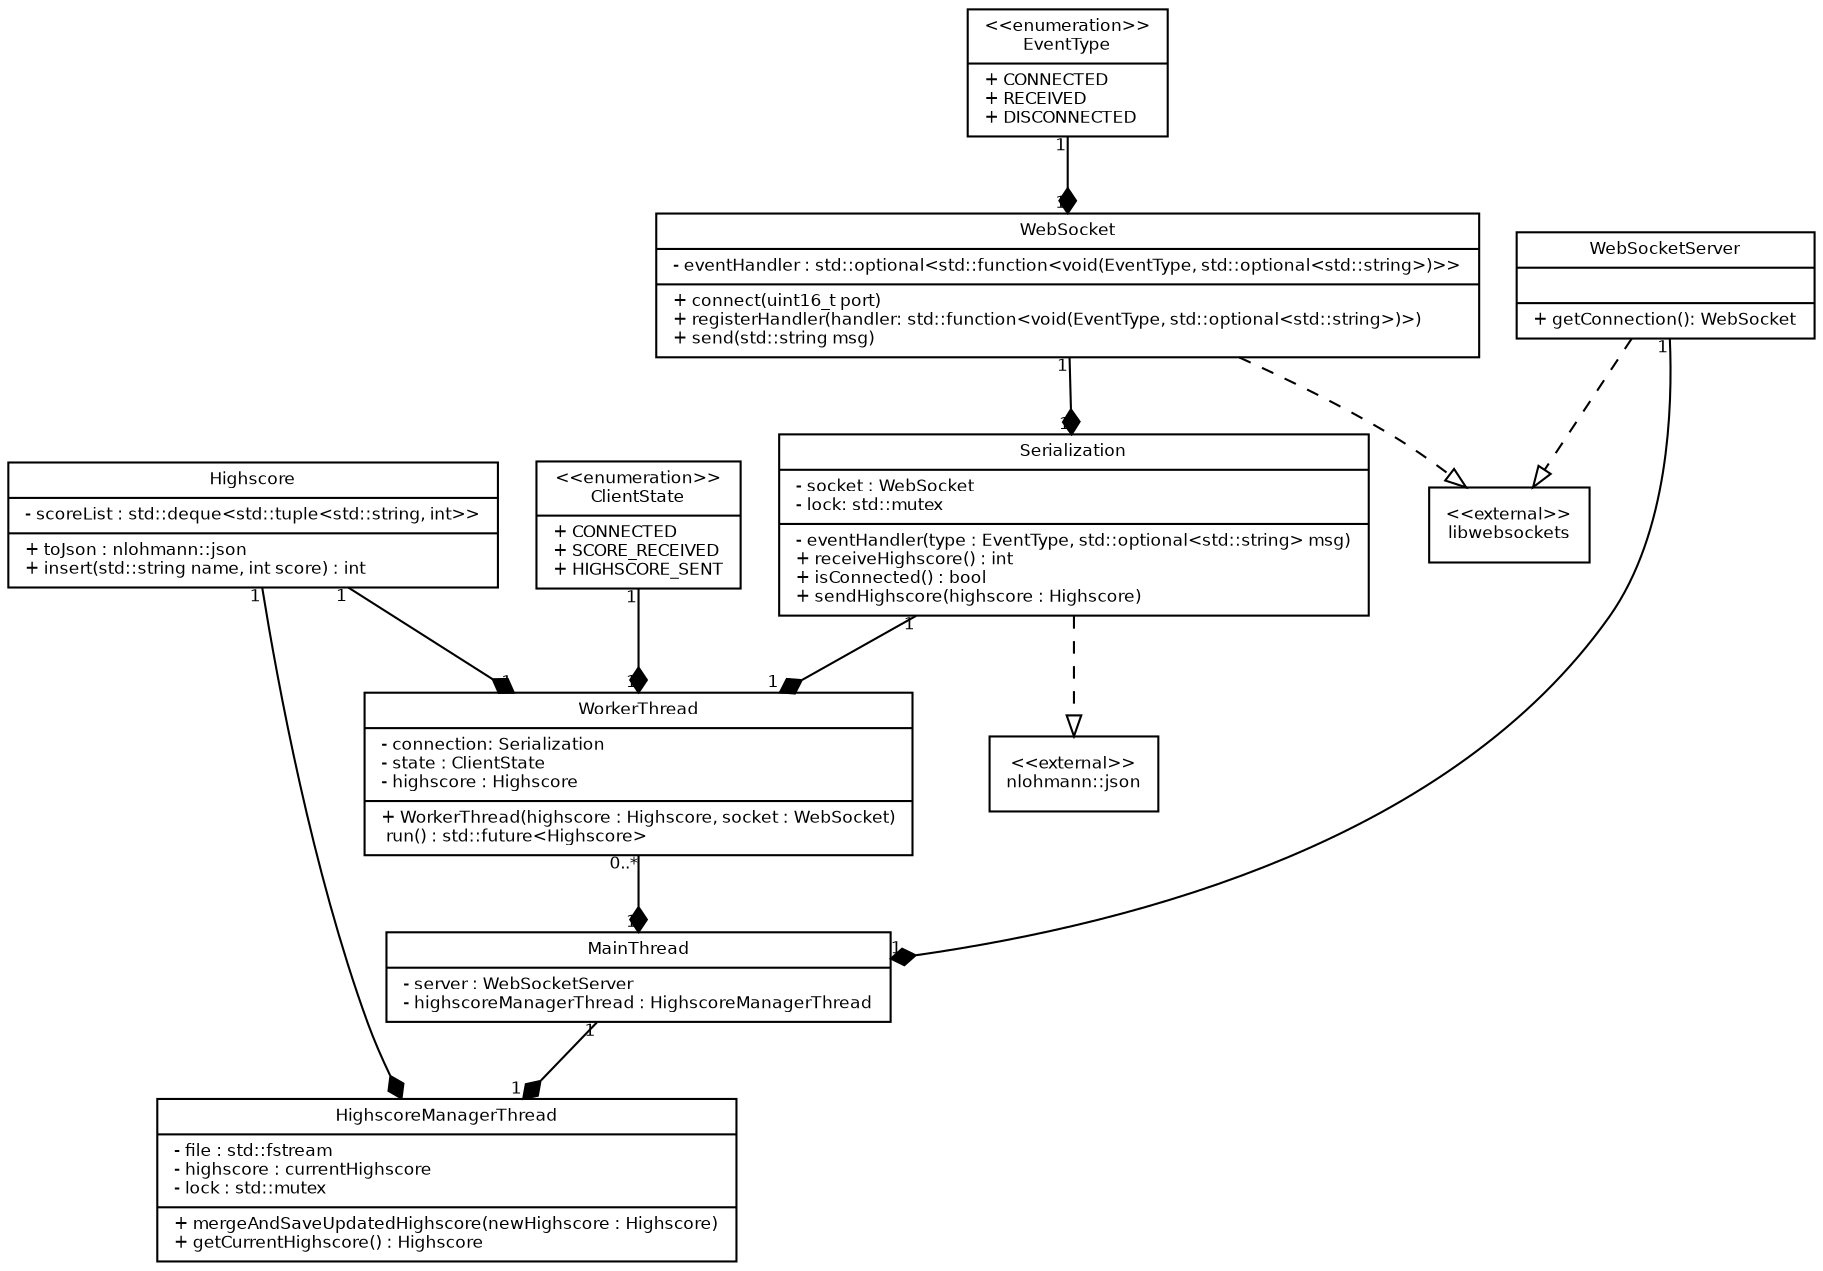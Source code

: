 digraph G {
    fontname = "Bitstream Vera Sans"
    fontsize = 8

    node [
        fontname = "Bitstream Vera Sans"
        fontsize = 8
        shape = "record"
    ]

    edge [
        fontname = "Bitstream Vera Sans"
        fontsize = 8
    ]

    MainThread [
        label = "{MainThread|- server : WebSocketServer\l- highscoreManagerThread : HighscoreManagerThread\l}"
    ]

    WorkerThread [
        label = "{WorkerThread|- connection: Serialization\l- state : ClientState\l- highscore : Highscore\l|+ WorkerThread(highscore : Highscore, socket : WebSocket)\l run() : std::future\<Highscore\>\l}"
    ]

    ClientState [
        label = "{\<\<enumeration\>\>\nClientState|+ CONNECTED\l+ SCORE_RECEIVED\l+ HIGHSCORE_SENT\l}"
    ]

    WebSocketServer [
        label = "{WebSocketServer||+ getConnection(): WebSocket\l}"
    ]

    WebSocket [
        label = "{WebSocket|- eventHandler : std::optional\<std::function\<void(EventType, std::optional\<std::string\>)\>\>|+ connect(uint16_t port)\l+ registerHandler(handler: std::function\<void(EventType, std::optional\<std::string\>)\>)\l+ send(std::string msg)\l}"
    ]

    EventType [
        label = "{\<\<enumeration\>\>\nEventType|+ CONNECTED\l+ RECEIVED\l+ DISCONNECTED\l}"
    ]

    Serialization [
        label = "{Serialization|- socket : WebSocket\l- lock: std::mutex\l|- eventHandler(type : EventType, std::optional\<std::string\> msg)\l+ receiveHighscore() : int\l+ isConnected() : bool\l+ sendHighscore(highscore : Highscore)\l}" 
    ]

    LibWebSockets [
        label = "{\<\<external\>\>\nlibwebsockets}"
    ]

    json [
        label = "{\<\<external\>\>\nnlohmann::json}"
    ]

    Highscore [
        label = "{Highscore|- scoreList : std::deque\<std::tuple\<std::string, int\>\>|+ toJson : nlohmann::json\l+ insert(std::string name, int score) : int\l}"
    ]

    HighscoreManagerThread [
        label = "{HighscoreManagerThread|- file : std::fstream\l- highscore : currentHighscore\l- lock : std::mutex\l|+ mergeAndSaveUpdatedHighscore(newHighscore : Highscore)\l+ getCurrentHighscore() : Highscore\l}"
    ]
    
    WorkerThread -> MainThread [
        arrowhead = "diamond"

        taillabel = "0..*"
        headlabel = "1"
    ]
    WebSocketServer -> MainThread [
        arrowhead = "diamond"

        taillabel = "1"
        headlabel = "1"
    ]
    ClientState -> WorkerThread [
        arrowhead = "diamond"

        taillabel = "1"
        headlabel = "1"
    ]
    WebSocket -> Serialization [
        arrowhead = "diamond"

        taillabel = "1"
        headlabel = "1"
    ]
    EventType -> WebSocket[
        arrowhead = "diamond"

        taillabel = "1"
        headlabel = "1"
    ]
    Serialization -> WorkerThread [
        arrowhead = "diamond"

        taillabel = "1"
        headlabel = "1"
    ]
    Highscore -> WorkerThread [
        arrowhead = "diamond"

        taillabel = "1"
        headlabel = "1"
    ]
    Highscore -> HighscoreManagerThread [
        arrowhead = "diamond"

        taillabel = "1"
        headlabel = "1"
    ]
    MainThread -> HighscoreManagerThread[
        arrowhead = "diamond"

        taillabel = "1"
        headlabel = "1"
    ]
    WebSocket -> LibWebSockets [
        arrowhead = "onormal"
        style = "dashed"
    ]
    WebSocketServer -> LibWebSockets [
        arrowhead = "onormal"
        style = "dashed"
    ]
    Serialization -> json [
        arrowhead = "onormal"
        style = "dashed"
    ]
}    
